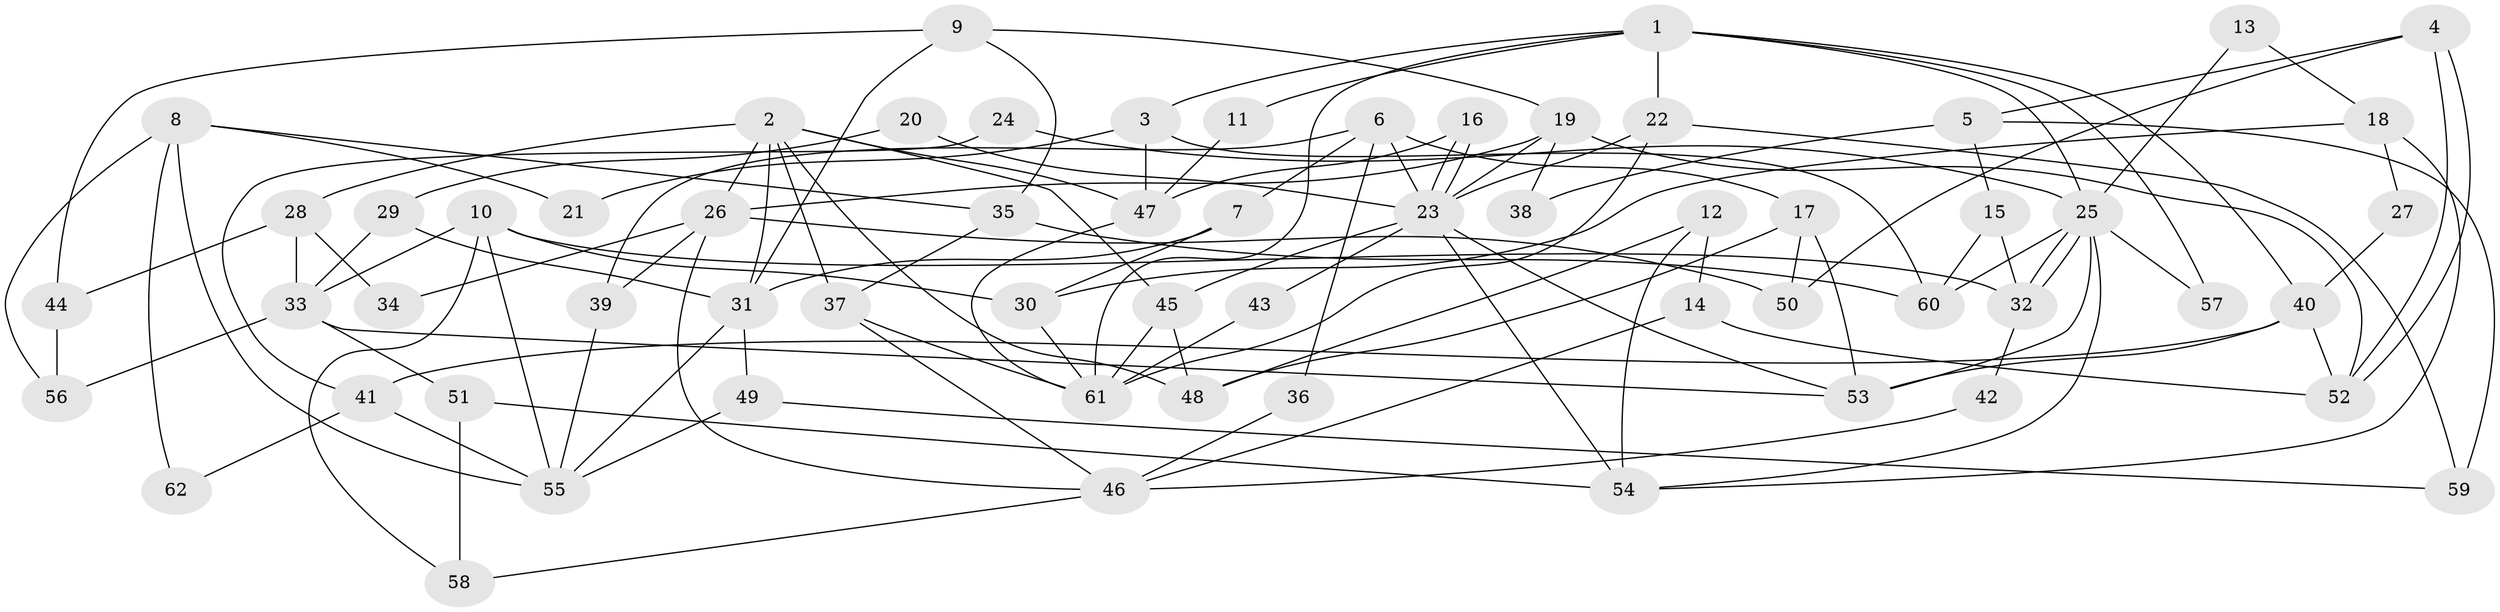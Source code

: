 // coarse degree distribution, {7: 0.13513513513513514, 8: 0.05405405405405406, 4: 0.16216216216216217, 3: 0.13513513513513514, 5: 0.16216216216216217, 6: 0.13513513513513514, 9: 0.05405405405405406, 12: 0.02702702702702703, 2: 0.13513513513513514}
// Generated by graph-tools (version 1.1) at 2025/24/03/03/25 07:24:04]
// undirected, 62 vertices, 124 edges
graph export_dot {
graph [start="1"]
  node [color=gray90,style=filled];
  1;
  2;
  3;
  4;
  5;
  6;
  7;
  8;
  9;
  10;
  11;
  12;
  13;
  14;
  15;
  16;
  17;
  18;
  19;
  20;
  21;
  22;
  23;
  24;
  25;
  26;
  27;
  28;
  29;
  30;
  31;
  32;
  33;
  34;
  35;
  36;
  37;
  38;
  39;
  40;
  41;
  42;
  43;
  44;
  45;
  46;
  47;
  48;
  49;
  50;
  51;
  52;
  53;
  54;
  55;
  56;
  57;
  58;
  59;
  60;
  61;
  62;
  1 -- 61;
  1 -- 25;
  1 -- 3;
  1 -- 11;
  1 -- 22;
  1 -- 40;
  1 -- 57;
  2 -- 37;
  2 -- 28;
  2 -- 26;
  2 -- 31;
  2 -- 45;
  2 -- 47;
  2 -- 48;
  3 -- 47;
  3 -- 21;
  3 -- 60;
  4 -- 50;
  4 -- 52;
  4 -- 52;
  4 -- 5;
  5 -- 15;
  5 -- 38;
  5 -- 59;
  6 -- 23;
  6 -- 17;
  6 -- 7;
  6 -- 36;
  6 -- 39;
  7 -- 31;
  7 -- 30;
  8 -- 35;
  8 -- 55;
  8 -- 21;
  8 -- 56;
  8 -- 62;
  9 -- 35;
  9 -- 31;
  9 -- 19;
  9 -- 44;
  10 -- 33;
  10 -- 55;
  10 -- 30;
  10 -- 32;
  10 -- 58;
  11 -- 47;
  12 -- 54;
  12 -- 48;
  12 -- 14;
  13 -- 25;
  13 -- 18;
  14 -- 52;
  14 -- 46;
  15 -- 60;
  15 -- 32;
  16 -- 47;
  16 -- 23;
  16 -- 23;
  17 -- 48;
  17 -- 53;
  17 -- 50;
  18 -- 30;
  18 -- 54;
  18 -- 27;
  19 -- 23;
  19 -- 26;
  19 -- 38;
  19 -- 52;
  20 -- 23;
  20 -- 29;
  22 -- 23;
  22 -- 59;
  22 -- 61;
  23 -- 45;
  23 -- 43;
  23 -- 53;
  23 -- 54;
  24 -- 41;
  24 -- 25;
  25 -- 32;
  25 -- 32;
  25 -- 53;
  25 -- 54;
  25 -- 57;
  25 -- 60;
  26 -- 34;
  26 -- 39;
  26 -- 46;
  26 -- 50;
  27 -- 40;
  28 -- 33;
  28 -- 44;
  28 -- 34;
  29 -- 31;
  29 -- 33;
  30 -- 61;
  31 -- 55;
  31 -- 49;
  32 -- 42;
  33 -- 51;
  33 -- 53;
  33 -- 56;
  35 -- 37;
  35 -- 60;
  36 -- 46;
  37 -- 61;
  37 -- 46;
  39 -- 55;
  40 -- 52;
  40 -- 41;
  40 -- 53;
  41 -- 55;
  41 -- 62;
  42 -- 46;
  43 -- 61;
  44 -- 56;
  45 -- 61;
  45 -- 48;
  46 -- 58;
  47 -- 61;
  49 -- 59;
  49 -- 55;
  51 -- 54;
  51 -- 58;
}
